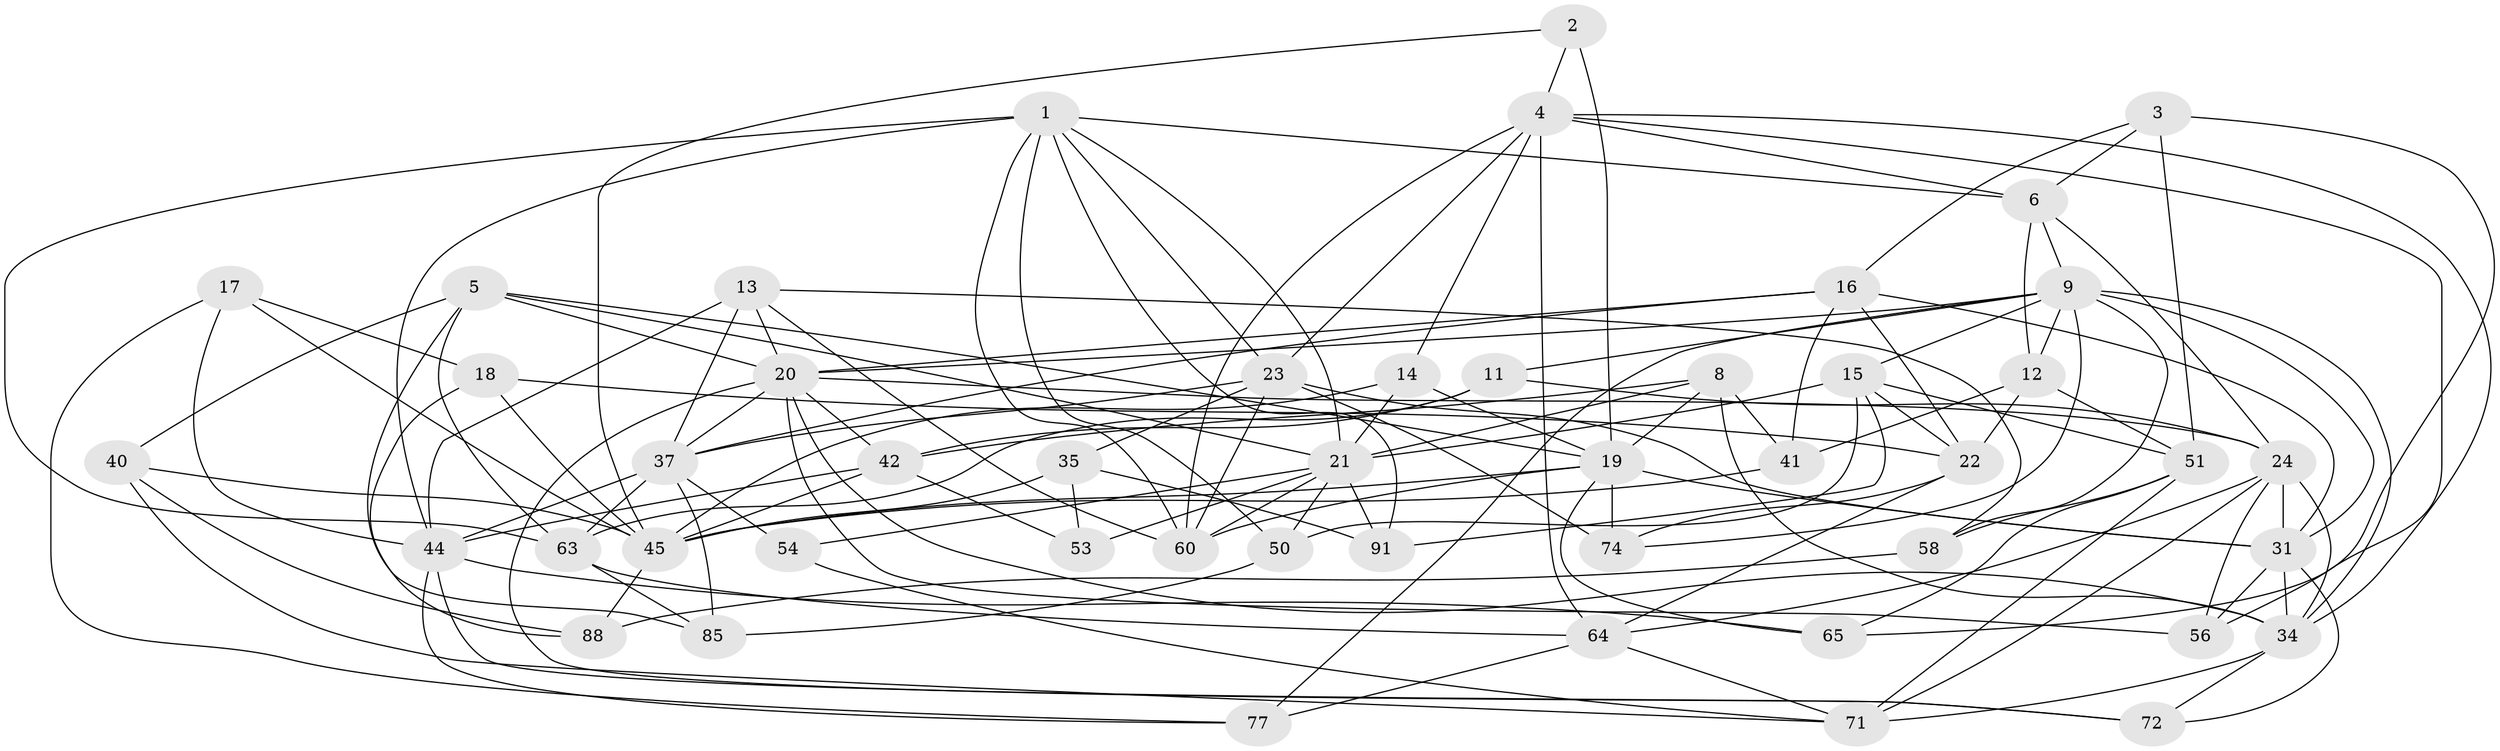 // original degree distribution, {4: 1.0}
// Generated by graph-tools (version 1.1) at 2025/16/03/09/25 04:16:39]
// undirected, 48 vertices, 137 edges
graph export_dot {
graph [start="1"]
  node [color=gray90,style=filled];
  1 [super="+59"];
  2;
  3;
  4 [super="+7+39"];
  5 [super="+10"];
  6 [super="+62"];
  8 [super="+27"];
  9 [super="+30"];
  11;
  12 [super="+66"];
  13 [super="+93"];
  14;
  15 [super="+38"];
  16 [super="+52"];
  17;
  18;
  19 [super="+48+25"];
  20 [super="+68+80+33"];
  21 [super="+78+81+29"];
  22 [super="+26"];
  23 [super="+28"];
  24 [super="+43"];
  31 [super="+32+86"];
  34 [super="+79+75"];
  35;
  37 [super="+47+82"];
  40;
  41 [super="+57"];
  42 [super="+55"];
  44 [super="+49"];
  45 [super="+87+46"];
  50;
  51 [super="+92"];
  53;
  54;
  56;
  58;
  60 [super="+83"];
  63 [super="+89"];
  64 [super="+67"];
  65;
  71 [super="+84"];
  72;
  74;
  77;
  85;
  88;
  91;
  1 -- 44;
  1 -- 50;
  1 -- 6;
  1 -- 91;
  1 -- 60;
  1 -- 63;
  1 -- 21;
  1 -- 23;
  2 -- 19 [weight=2];
  2 -- 4;
  2 -- 45;
  3 -- 16;
  3 -- 6;
  3 -- 65;
  3 -- 51;
  4 -- 60;
  4 -- 6;
  4 -- 14;
  4 -- 56;
  4 -- 64;
  4 -- 34;
  4 -- 23;
  5 -- 40;
  5 -- 63;
  5 -- 21;
  5 -- 19;
  5 -- 85;
  5 -- 20;
  6 -- 24;
  6 -- 9;
  6 -- 12;
  8 -- 41 [weight=2];
  8 -- 19;
  8 -- 42;
  8 -- 34;
  8 -- 21;
  9 -- 15;
  9 -- 74;
  9 -- 34;
  9 -- 11;
  9 -- 77;
  9 -- 58;
  9 -- 31;
  9 -- 20;
  9 -- 12;
  11 -- 24;
  11 -- 42;
  11 -- 63;
  12 -- 41 [weight=2];
  12 -- 22;
  12 -- 51;
  13 -- 58;
  13 -- 37 [weight=2];
  13 -- 60;
  13 -- 20;
  13 -- 44;
  14 -- 19;
  14 -- 21;
  14 -- 45;
  15 -- 91;
  15 -- 50;
  15 -- 51;
  15 -- 22;
  15 -- 21;
  16 -- 41;
  16 -- 37;
  16 -- 22;
  16 -- 31;
  16 -- 20;
  17 -- 18;
  17 -- 77;
  17 -- 44;
  17 -- 45;
  18 -- 88;
  18 -- 22;
  18 -- 45;
  19 -- 31;
  19 -- 65;
  19 -- 60;
  19 -- 45;
  19 -- 74;
  20 -- 24;
  20 -- 72;
  20 -- 37;
  20 -- 34;
  20 -- 56;
  20 -- 42;
  21 -- 53 [weight=2];
  21 -- 54 [weight=2];
  21 -- 91;
  21 -- 50;
  21 -- 60;
  22 -- 64;
  22 -- 74;
  23 -- 35;
  23 -- 31;
  23 -- 37 [weight=2];
  23 -- 74;
  23 -- 60;
  24 -- 71;
  24 -- 64;
  24 -- 34;
  24 -- 56;
  24 -- 31;
  31 -- 72;
  31 -- 56;
  31 -- 34;
  34 -- 72;
  34 -- 71;
  35 -- 53;
  35 -- 91;
  35 -- 45;
  37 -- 85;
  37 -- 54;
  37 -- 63;
  37 -- 44;
  40 -- 88;
  40 -- 45;
  40 -- 71;
  41 -- 45;
  42 -- 53;
  42 -- 45;
  42 -- 44;
  44 -- 72;
  44 -- 65;
  44 -- 77;
  45 -- 88;
  50 -- 85;
  51 -- 65;
  51 -- 58;
  51 -- 71;
  54 -- 71;
  58 -- 88;
  63 -- 64;
  63 -- 85;
  64 -- 77;
  64 -- 71;
}
